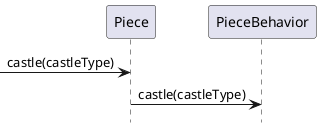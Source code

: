 @startuml

[-> Piece: castle(castleType)
Piece -> PieceBehavior: castle(castleType)

hide footbox
@enduml